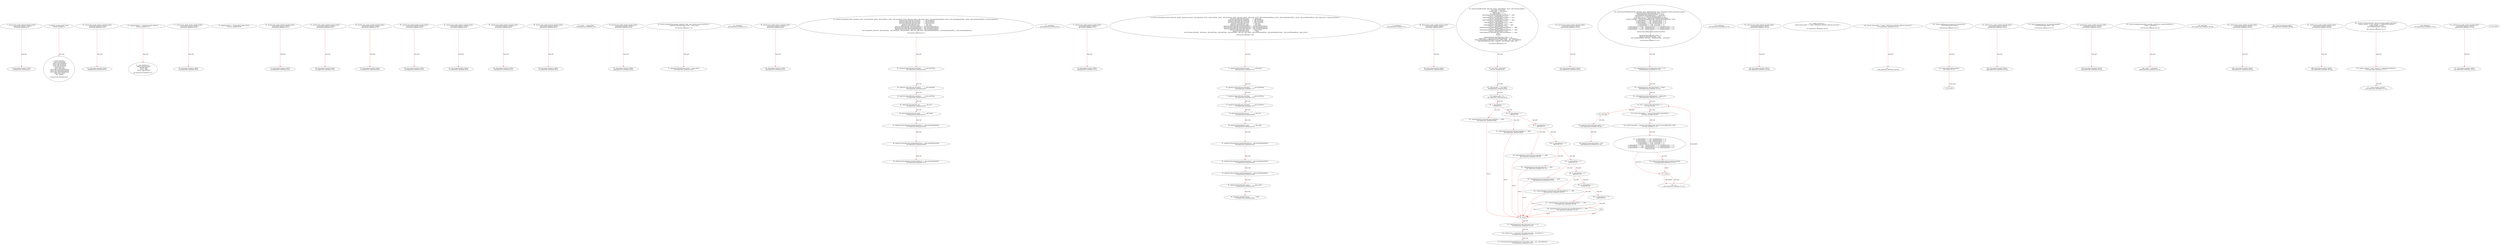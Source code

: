 digraph  {
13 [label="2_ function bug_unchk_send12() payable public{\n      msg.sender.transfer(1 ether);}\n13-function_definition-3-4", method="bug_unchk_send12()", type_label=function_definition];
18 [label="3_ msg.sender.transfer(1 ether);\n18-expression_statement-4-4", method="bug_unchk_send12()", type_label=expression_statement];
28 [label="4_ address payable public owner;\n28-new_variable-5-5", method="", type_label=new_variable];
33 [label="5_ struct GameInfo {\n    uint256 timestamp;\n    uint32 odd_homeTeam;\n    uint32 odd_drawTeam; \n    uint32 odd_awayTeam;\n    uint32 odd_over;\n    uint32 odd_under;\n    uint32 odd_homeTeamAndDraw;\n    uint32 odd_homeAndAwayTeam;\n    uint32 odd_awayTeamAndDraw;\n    uint8  open_status;\n    bool   isDone;\n  }\n33-expression_statement-6-18", method="GameInfo()", type_label=expression_statement];
79 [label="18_ function bug_unchk_send11() payable public{\n      msg.sender.transfer(1 ether);}\n79-function_definition-19-20", method="bug_unchk_send11()", type_label=function_definition];
84 [label="19_ msg.sender.transfer(1 ether);\n84-expression_statement-20-20", method="bug_unchk_send11()", type_label=expression_statement];
94 [label="20_ mapping(uint64 => GameInfo) public gameList;\n94-new_variable-21-21", method="", type_label=new_variable];
102 [label="21_ struct BetFixture {\n    address payable player;\n    uint256 stake;\n    uint32  odd;\n    uint16  selectedTeam;\n  }\n102-expression_statement-22-27", method="BetFixture()", type_label=expression_statement];
120 [label="27_ function bug_unchk_send1() payable public{\n      msg.sender.transfer(1 ether);}\n120-function_definition-28-29", method="bug_unchk_send1()", type_label=function_definition];
125 [label="28_ msg.sender.transfer(1 ether);\n125-expression_statement-29-29", method="bug_unchk_send1()", type_label=expression_statement];
135 [label="29_ mapping(uint64 => BetFixture[]) public betList;\n135-new_variable-30-30", method="", type_label=new_variable];
144 [label="30_ function bug_unchk_send23() payable public{\n      msg.sender.transfer(1 ether);}\n144-function_definition-31-32", method="bug_unchk_send23()", type_label=function_definition];
149 [label="31_ msg.sender.transfer(1 ether);\n149-expression_statement-32-32", method="bug_unchk_send23()", type_label=expression_statement];
165 [label="33_ function bug_unchk_send14() payable public{\n      msg.sender.transfer(1 ether);}\n165-function_definition-34-35", method="bug_unchk_send14()", type_label=function_definition];
170 [label="34_ msg.sender.transfer(1 ether);\n170-expression_statement-35-35", method="bug_unchk_send14()", type_label=expression_statement];
190 [label="36_ function bug_unchk_send30() payable public{\n      msg.sender.transfer(1 ether);}\n190-function_definition-37-38", method="bug_unchk_send30()", type_label=function_definition];
195 [label="37_ msg.sender.transfer(1 ether);\n195-expression_statement-38-38", method="bug_unchk_send30()", type_label=expression_statement];
215 [label="39_ function bug_unchk_send8() payable public{\n      msg.sender.transfer(1 ether);}\n215-function_definition-40-41", method="bug_unchk_send8()", type_label=function_definition];
220 [label="40_ msg.sender.transfer(1 ether);\n220-expression_statement-41-41", method="bug_unchk_send8()", type_label=expression_statement];
252 [label="42_ function bug_unchk_send27() payable public{\n      msg.sender.transfer(1 ether);}\n252-function_definition-43-44", method="bug_unchk_send27()", type_label=function_definition];
257 [label="43_ msg.sender.transfer(1 ether);\n257-expression_statement-44-44", method="bug_unchk_send27()", type_label=expression_statement];
313 [label="45_ function bug_unchk_send31() payable public{\n      msg.sender.transfer(1 ether);}\n313-function_definition-46-47", method="bug_unchk_send31()", type_label=function_definition];
318 [label="46_ msg.sender.transfer(1 ether);\n318-expression_statement-47-47", method="bug_unchk_send31()", type_label=expression_statement];
366 [label="48_ function bug_unchk_send13() payable public{\n      msg.sender.transfer(1 ether);}\n366-function_definition-49-50", method="bug_unchk_send13()", type_label=function_definition];
371 [label="49_ msg.sender.transfer(1 ether);\n371-expression_statement-50-50", method="bug_unchk_send13()", type_label=expression_statement];
397 [label="52_ owner   = msg.sender;\n397-expression_statement-53-53", method="", type_label=expression_statement];
403 [label="54_ function bug_unchk_send2() payable public{\n      msg.sender.transfer(1 ether);}\n403-function_definition-55-56", method="bug_unchk_send2()", type_label=function_definition];
408 [label="55_ msg.sender.transfer(1 ether);\n408-expression_statement-56-56", method="bug_unchk_send2()", type_label=expression_statement];
418 [label="56_ function setOpenStatus(uint64 _fixtureId, uint8 _open_status) external onlyOwner {\n    gameList[_fixtureId].open_status = _open_status;\n  }\n418-function_definition-57-59", method="setOpenStatus(uint64 _fixtureId,uint8 _open_status)", type_label=function_definition];
429 [label="56_ onlyOwner\n429-expression_statement-57-57", method="setOpenStatus(uint64 _fixtureId,uint8 _open_status)", type_label=expression_statement];
432 [label="57_ gameList[_fixtureId].open_status = _open_status;\n432-expression_statement-58-58", method="setOpenStatus(uint64 _fixtureId,uint8 _open_status)", type_label=expression_statement];
440 [label="59_ function bug_unchk_send17() payable public{\n      msg.sender.transfer(1 ether);}\n440-function_definition-60-61", method="bug_unchk_send17()", type_label=function_definition];
445 [label="60_ msg.sender.transfer(1 ether);\n445-expression_statement-61-61", method="bug_unchk_send17()", type_label=expression_statement];
455 [label="61_ function changeOdd (uint64 _fixtureId, uint32 _odd_homeTeam, uint32 _odd_drawTeam, uint32 _odd_awayTeam, uint32 _odd_over, uint32 _odd_under, uint32 _odd_homeTeamAndDraw, uint32 _odd_homeAndAwayTeam , uint32 _odd_awayTeamAndDraw ) external onlyOwner {\n    gameList[_fixtureId].odd_homeTeam        = _odd_homeTeam;\n    gameList[_fixtureId].odd_drawTeam        = _odd_drawTeam;\n    gameList[_fixtureId].odd_awayTeam        = _odd_awayTeam;\n    gameList[_fixtureId].odd_over            = _odd_over;\n    gameList[_fixtureId].odd_under           = _odd_under;\n    gameList[_fixtureId].odd_homeTeamAndDraw = _odd_homeTeamAndDraw;\n    gameList[_fixtureId].odd_homeAndAwayTeam = _odd_homeAndAwayTeam;\n    gameList[_fixtureId].odd_awayTeamAndDraw = _odd_awayTeamAndDraw;\n    emit ChangeOdd (_fixtureId, _odd_homeTeam, _odd_drawTeam, _odd_awayTeam, _odd_over, _odd_under, _odd_homeTeamAndDraw, _odd_homeAndAwayTeam , _odd_awayTeamAndDraw);\n  }\n455-function_definition-62-72", method="changeOdd(uint64 _fixtureId,uint32 _odd_homeTeam,uint32 _odd_drawTeam,uint32 _odd_awayTeam,uint32 _odd_over,uint32 _odd_under,uint32 _odd_homeTeamAndDraw,uint32 _odd_homeAndAwayTeam,uint32 _odd_awayTeamAndDraw)", type_label=function_definition];
494 [label="61_ onlyOwner\n494-expression_statement-62-62", method="changeOdd(uint64 _fixtureId,uint32 _odd_homeTeam,uint32 _odd_drawTeam,uint32 _odd_awayTeam,uint32 _odd_over,uint32 _odd_under,uint32 _odd_homeTeamAndDraw,uint32 _odd_homeAndAwayTeam,uint32 _odd_awayTeamAndDraw)", type_label=expression_statement];
497 [label="62_ gameList[_fixtureId].odd_homeTeam        = _odd_homeTeam;\n497-expression_statement-63-63", method="changeOdd(uint64 _fixtureId,uint32 _odd_homeTeam,uint32 _odd_drawTeam,uint32 _odd_awayTeam,uint32 _odd_over,uint32 _odd_under,uint32 _odd_homeTeamAndDraw,uint32 _odd_homeAndAwayTeam,uint32 _odd_awayTeamAndDraw)", type_label=expression_statement];
505 [label="63_ gameList[_fixtureId].odd_drawTeam        = _odd_drawTeam;\n505-expression_statement-64-64", method="changeOdd(uint64 _fixtureId,uint32 _odd_homeTeam,uint32 _odd_drawTeam,uint32 _odd_awayTeam,uint32 _odd_over,uint32 _odd_under,uint32 _odd_homeTeamAndDraw,uint32 _odd_homeAndAwayTeam,uint32 _odd_awayTeamAndDraw)", type_label=expression_statement];
513 [label="64_ gameList[_fixtureId].odd_awayTeam        = _odd_awayTeam;\n513-expression_statement-65-65", method="changeOdd(uint64 _fixtureId,uint32 _odd_homeTeam,uint32 _odd_drawTeam,uint32 _odd_awayTeam,uint32 _odd_over,uint32 _odd_under,uint32 _odd_homeTeamAndDraw,uint32 _odd_homeAndAwayTeam,uint32 _odd_awayTeamAndDraw)", type_label=expression_statement];
521 [label="65_ gameList[_fixtureId].odd_over            = _odd_over;\n521-expression_statement-66-66", method="changeOdd(uint64 _fixtureId,uint32 _odd_homeTeam,uint32 _odd_drawTeam,uint32 _odd_awayTeam,uint32 _odd_over,uint32 _odd_under,uint32 _odd_homeTeamAndDraw,uint32 _odd_homeAndAwayTeam,uint32 _odd_awayTeamAndDraw)", type_label=expression_statement];
529 [label="66_ gameList[_fixtureId].odd_under           = _odd_under;\n529-expression_statement-67-67", method="changeOdd(uint64 _fixtureId,uint32 _odd_homeTeam,uint32 _odd_drawTeam,uint32 _odd_awayTeam,uint32 _odd_over,uint32 _odd_under,uint32 _odd_homeTeamAndDraw,uint32 _odd_homeAndAwayTeam,uint32 _odd_awayTeamAndDraw)", type_label=expression_statement];
537 [label="67_ gameList[_fixtureId].odd_homeTeamAndDraw = _odd_homeTeamAndDraw;\n537-expression_statement-68-68", method="changeOdd(uint64 _fixtureId,uint32 _odd_homeTeam,uint32 _odd_drawTeam,uint32 _odd_awayTeam,uint32 _odd_over,uint32 _odd_under,uint32 _odd_homeTeamAndDraw,uint32 _odd_homeAndAwayTeam,uint32 _odd_awayTeamAndDraw)", type_label=expression_statement];
545 [label="68_ gameList[_fixtureId].odd_homeAndAwayTeam = _odd_homeAndAwayTeam;\n545-expression_statement-69-69", method="changeOdd(uint64 _fixtureId,uint32 _odd_homeTeam,uint32 _odd_drawTeam,uint32 _odd_awayTeam,uint32 _odd_over,uint32 _odd_under,uint32 _odd_homeTeamAndDraw,uint32 _odd_homeAndAwayTeam,uint32 _odd_awayTeamAndDraw)", type_label=expression_statement];
553 [label="69_ gameList[_fixtureId].odd_awayTeamAndDraw = _odd_awayTeamAndDraw;\n553-expression_statement-70-70", method="changeOdd(uint64 _fixtureId,uint32 _odd_homeTeam,uint32 _odd_drawTeam,uint32 _odd_awayTeam,uint32 _odd_over,uint32 _odd_under,uint32 _odd_homeTeamAndDraw,uint32 _odd_homeAndAwayTeam,uint32 _odd_awayTeamAndDraw)", type_label=expression_statement];
581 [label="72_ function bug_unchk_send3() payable public{\n      msg.sender.transfer(1 ether);}\n581-function_definition-73-74", method="bug_unchk_send3()", type_label=function_definition];
586 [label="73_ msg.sender.transfer(1 ether);\n586-expression_statement-74-74", method="bug_unchk_send3()", type_label=expression_statement];
596 [label="74_ function setGameInfo (uint64 _fixtureId, uint256 _timestamp, uint32 _odd_homeTeam, uint32 _odd_drawTeam, uint32 _odd_awayTeam, uint32 _odd_over, uint32 _odd_under, uint32 _odd_homeTeamAndDraw, uint32 _odd_homeAndAwayTeam , uint32 _odd_awayTeamAndDraw, uint8 _open_status ) external onlyOwner {\n    gameList[_fixtureId].timestamp           = _timestamp;\n    gameList[_fixtureId].odd_homeTeam        = _odd_homeTeam;\n    gameList[_fixtureId].odd_drawTeam        = _odd_drawTeam;\n    gameList[_fixtureId].odd_awayTeam        = _odd_awayTeam;\n    gameList[_fixtureId].odd_over            = _odd_over;\n    gameList[_fixtureId].odd_under           = _odd_under;\n    gameList[_fixtureId].odd_homeTeamAndDraw = _odd_homeTeamAndDraw;\n    gameList[_fixtureId].odd_homeAndAwayTeam = _odd_homeAndAwayTeam;\n    gameList[_fixtureId].odd_awayTeamAndDraw = _odd_awayTeamAndDraw;\n    gameList[_fixtureId].open_status         = _open_status;\n    gameList[_fixtureId].isDone              = false;\n    emit SetGame(_fixtureId, _timestamp, _odd_homeTeam, _odd_drawTeam, _odd_awayTeam, _odd_over, _odd_under, _odd_homeTeamAndDraw, _odd_homeAndAwayTeam , _odd_awayTeamAndDraw, _open_status);\n  }\n596-function_definition-75-88", method="setGameInfo(uint64 _fixtureId,uint256 _timestamp,uint32 _odd_homeTeam,uint32 _odd_drawTeam,uint32 _odd_awayTeam,uint32 _odd_over,uint32 _odd_under,uint32 _odd_homeTeamAndDraw,uint32 _odd_homeAndAwayTeam,uint32 _odd_awayTeamAndDraw,uint8 _open_status)", type_label=function_definition];
643 [label="74_ onlyOwner\n643-expression_statement-75-75", method="setGameInfo(uint64 _fixtureId,uint256 _timestamp,uint32 _odd_homeTeam,uint32 _odd_drawTeam,uint32 _odd_awayTeam,uint32 _odd_over,uint32 _odd_under,uint32 _odd_homeTeamAndDraw,uint32 _odd_homeAndAwayTeam,uint32 _odd_awayTeamAndDraw,uint8 _open_status)", type_label=expression_statement];
646 [label="75_ gameList[_fixtureId].timestamp           = _timestamp;\n646-expression_statement-76-76", method="setGameInfo(uint64 _fixtureId,uint256 _timestamp,uint32 _odd_homeTeam,uint32 _odd_drawTeam,uint32 _odd_awayTeam,uint32 _odd_over,uint32 _odd_under,uint32 _odd_homeTeamAndDraw,uint32 _odd_homeAndAwayTeam,uint32 _odd_awayTeamAndDraw,uint8 _open_status)", type_label=expression_statement];
654 [label="76_ gameList[_fixtureId].odd_homeTeam        = _odd_homeTeam;\n654-expression_statement-77-77", method="setGameInfo(uint64 _fixtureId,uint256 _timestamp,uint32 _odd_homeTeam,uint32 _odd_drawTeam,uint32 _odd_awayTeam,uint32 _odd_over,uint32 _odd_under,uint32 _odd_homeTeamAndDraw,uint32 _odd_homeAndAwayTeam,uint32 _odd_awayTeamAndDraw,uint8 _open_status)", type_label=expression_statement];
662 [label="77_ gameList[_fixtureId].odd_drawTeam        = _odd_drawTeam;\n662-expression_statement-78-78", method="setGameInfo(uint64 _fixtureId,uint256 _timestamp,uint32 _odd_homeTeam,uint32 _odd_drawTeam,uint32 _odd_awayTeam,uint32 _odd_over,uint32 _odd_under,uint32 _odd_homeTeamAndDraw,uint32 _odd_homeAndAwayTeam,uint32 _odd_awayTeamAndDraw,uint8 _open_status)", type_label=expression_statement];
670 [label="78_ gameList[_fixtureId].odd_awayTeam        = _odd_awayTeam;\n670-expression_statement-79-79", method="setGameInfo(uint64 _fixtureId,uint256 _timestamp,uint32 _odd_homeTeam,uint32 _odd_drawTeam,uint32 _odd_awayTeam,uint32 _odd_over,uint32 _odd_under,uint32 _odd_homeTeamAndDraw,uint32 _odd_homeAndAwayTeam,uint32 _odd_awayTeamAndDraw,uint8 _open_status)", type_label=expression_statement];
678 [label="79_ gameList[_fixtureId].odd_over            = _odd_over;\n678-expression_statement-80-80", method="setGameInfo(uint64 _fixtureId,uint256 _timestamp,uint32 _odd_homeTeam,uint32 _odd_drawTeam,uint32 _odd_awayTeam,uint32 _odd_over,uint32 _odd_under,uint32 _odd_homeTeamAndDraw,uint32 _odd_homeAndAwayTeam,uint32 _odd_awayTeamAndDraw,uint8 _open_status)", type_label=expression_statement];
686 [label="80_ gameList[_fixtureId].odd_under           = _odd_under;\n686-expression_statement-81-81", method="setGameInfo(uint64 _fixtureId,uint256 _timestamp,uint32 _odd_homeTeam,uint32 _odd_drawTeam,uint32 _odd_awayTeam,uint32 _odd_over,uint32 _odd_under,uint32 _odd_homeTeamAndDraw,uint32 _odd_homeAndAwayTeam,uint32 _odd_awayTeamAndDraw,uint8 _open_status)", type_label=expression_statement];
694 [label="81_ gameList[_fixtureId].odd_homeTeamAndDraw = _odd_homeTeamAndDraw;\n694-expression_statement-82-82", method="setGameInfo(uint64 _fixtureId,uint256 _timestamp,uint32 _odd_homeTeam,uint32 _odd_drawTeam,uint32 _odd_awayTeam,uint32 _odd_over,uint32 _odd_under,uint32 _odd_homeTeamAndDraw,uint32 _odd_homeAndAwayTeam,uint32 _odd_awayTeamAndDraw,uint8 _open_status)", type_label=expression_statement];
702 [label="82_ gameList[_fixtureId].odd_homeAndAwayTeam = _odd_homeAndAwayTeam;\n702-expression_statement-83-83", method="setGameInfo(uint64 _fixtureId,uint256 _timestamp,uint32 _odd_homeTeam,uint32 _odd_drawTeam,uint32 _odd_awayTeam,uint32 _odd_over,uint32 _odd_under,uint32 _odd_homeTeamAndDraw,uint32 _odd_homeAndAwayTeam,uint32 _odd_awayTeamAndDraw,uint8 _open_status)", type_label=expression_statement];
710 [label="83_ gameList[_fixtureId].odd_awayTeamAndDraw = _odd_awayTeamAndDraw;\n710-expression_statement-84-84", method="setGameInfo(uint64 _fixtureId,uint256 _timestamp,uint32 _odd_homeTeam,uint32 _odd_drawTeam,uint32 _odd_awayTeam,uint32 _odd_over,uint32 _odd_under,uint32 _odd_homeTeamAndDraw,uint32 _odd_homeAndAwayTeam,uint32 _odd_awayTeamAndDraw,uint8 _open_status)", type_label=expression_statement];
718 [label="84_ gameList[_fixtureId].open_status         = _open_status;\n718-expression_statement-85-85", method="setGameInfo(uint64 _fixtureId,uint256 _timestamp,uint32 _odd_homeTeam,uint32 _odd_drawTeam,uint32 _odd_awayTeam,uint32 _odd_over,uint32 _odd_under,uint32 _odd_homeTeamAndDraw,uint32 _odd_homeAndAwayTeam,uint32 _odd_awayTeamAndDraw,uint8 _open_status)", type_label=expression_statement];
726 [label="85_ gameList[_fixtureId].isDone              = false;\n726-expression_statement-86-86", method="setGameInfo(uint64 _fixtureId,uint256 _timestamp,uint32 _odd_homeTeam,uint32 _odd_drawTeam,uint32 _odd_awayTeam,uint32 _odd_over,uint32 _odd_under,uint32 _odd_homeTeamAndDraw,uint32 _odd_homeAndAwayTeam,uint32 _odd_awayTeamAndDraw,uint8 _open_status)", type_label=expression_statement];
759 [label="88_ function bug_unchk_send9() payable public{\n      msg.sender.transfer(1 ether);}\n759-function_definition-89-90", method="bug_unchk_send9()", type_label=function_definition];
764 [label="89_ msg.sender.transfer(1 ether);\n764-expression_statement-90-90", method="bug_unchk_send9()", type_label=expression_statement];
774 [label="90_ function placeBet(uint64 _fixtureId, uint16 _selectedTeam, uint32 _odd) external payable  {\n    uint stake = msg.value;\n    require(stake >= .001 ether);\n    require(_odd != 0 );\n    if (_selectedTeam == 1 ) {\n      require(gameList[_fixtureId].odd_homeTeam == _odd);\n    } else if ( _selectedTeam == 2) {\n      require(gameList[_fixtureId].odd_drawTeam == _odd);\n    } else if ( _selectedTeam == 3) {\n      require(gameList[_fixtureId].odd_awayTeam == _odd);\n    } else if ( _selectedTeam == 4) {\n      require(gameList[_fixtureId].odd_over == _odd);\n    } else if ( _selectedTeam == 5) {\n      require(gameList[_fixtureId].odd_under == _odd);\n    } else if ( _selectedTeam == 6) {\n      require(gameList[_fixtureId].odd_homeTeamAndDraw == _odd);\n    } else if ( _selectedTeam == 7) {\n      require(gameList[_fixtureId].odd_homeAndAwayTeam == _odd);\n    } else if ( _selectedTeam == 8) {\n      require(gameList[_fixtureId].odd_awayTeamAndDraw == _odd);\n    } else {\n      revert();\n    }\n    require(gameList[_fixtureId].open_status == 3);\n    require( now < ( gameList[_fixtureId].timestamp  - 10 minutes ) );\n    betList[_fixtureId].push(BetFixture( msg.sender, stake,  _odd, _selectedTeam));\n    emit NewStake(msg.sender, _fixtureId, _selectedTeam, stake, _odd );\n  }\n774-function_definition-91-118", method="placeBet(uint64 _fixtureId,uint16 _selectedTeam,uint32 _odd)", type_label=function_definition];
791 [label="91_ uint stake = msg.value;\n791-new_variable-92-92", method="placeBet(uint64 _fixtureId,uint16 _selectedTeam,uint32 _odd)", type_label=new_variable];
799 [label="92_ require(stake >= .001 ether);\n799-expression_statement-93-93", method="placeBet(uint64 _fixtureId,uint16 _selectedTeam,uint32 _odd)", type_label=expression_statement];
807 [label="93_ require(_odd != 0 );\n807-expression_statement-94-94", method="placeBet(uint64 _fixtureId,uint16 _selectedTeam,uint32 _odd)", type_label=expression_statement];
814 [label="94_ if__selectedTeam == 1\n814-if-95-113", method="placeBet(uint64 _fixtureId,uint16 _selectedTeam,uint32 _odd)", type_label=if];
2270 [label="94_ end_if", method="placeBet(uint64 _fixtureId,uint16 _selectedTeam,uint32 _odd)", type_label=end_if];
819 [label="95_ require(gameList[_fixtureId].odd_homeTeam == _odd);\n819-expression_statement-96-96", method="placeBet(uint64 _fixtureId,uint16 _selectedTeam,uint32 _odd)", type_label=expression_statement];
830 [label="96_ if__selectedTeam == 2\n830-if-97-113", method="placeBet(uint64 _fixtureId,uint16 _selectedTeam,uint32 _odd)", type_label=if];
835 [label="97_ require(gameList[_fixtureId].odd_drawTeam == _odd);\n835-expression_statement-98-98", method="placeBet(uint64 _fixtureId,uint16 _selectedTeam,uint32 _odd)", type_label=expression_statement];
846 [label="98_ if__selectedTeam == 3\n846-if-99-113", method="placeBet(uint64 _fixtureId,uint16 _selectedTeam,uint32 _odd)", type_label=if];
851 [label="99_ require(gameList[_fixtureId].odd_awayTeam == _odd);\n851-expression_statement-100-100", method="placeBet(uint64 _fixtureId,uint16 _selectedTeam,uint32 _odd)", type_label=expression_statement];
862 [label="100_ if__selectedTeam == 4\n862-if-101-113", method="placeBet(uint64 _fixtureId,uint16 _selectedTeam,uint32 _odd)", type_label=if];
867 [label="101_ require(gameList[_fixtureId].odd_over == _odd);\n867-expression_statement-102-102", method="placeBet(uint64 _fixtureId,uint16 _selectedTeam,uint32 _odd)", type_label=expression_statement];
878 [label="102_ if__selectedTeam == 5\n878-if-103-113", method="placeBet(uint64 _fixtureId,uint16 _selectedTeam,uint32 _odd)", type_label=if];
883 [label="103_ require(gameList[_fixtureId].odd_under == _odd);\n883-expression_statement-104-104", method="placeBet(uint64 _fixtureId,uint16 _selectedTeam,uint32 _odd)", type_label=expression_statement];
894 [label="104_ if__selectedTeam == 6\n894-if-105-113", method="placeBet(uint64 _fixtureId,uint16 _selectedTeam,uint32 _odd)", type_label=if];
899 [label="105_ require(gameList[_fixtureId].odd_homeTeamAndDraw == _odd);\n899-expression_statement-106-106", method="placeBet(uint64 _fixtureId,uint16 _selectedTeam,uint32 _odd)", type_label=expression_statement];
910 [label="106_ if__selectedTeam == 7\n910-if-107-113", method="placeBet(uint64 _fixtureId,uint16 _selectedTeam,uint32 _odd)", type_label=if];
915 [label="107_ require(gameList[_fixtureId].odd_homeAndAwayTeam == _odd);\n915-expression_statement-108-108", method="placeBet(uint64 _fixtureId,uint16 _selectedTeam,uint32 _odd)", type_label=expression_statement];
926 [label="108_ if__selectedTeam == 8\n926-if-109-113", method="placeBet(uint64 _fixtureId,uint16 _selectedTeam,uint32 _odd)", type_label=if];
931 [label="109_ require(gameList[_fixtureId].odd_awayTeamAndDraw == _odd);\n931-expression_statement-110-110", method="placeBet(uint64 _fixtureId,uint16 _selectedTeam,uint32 _odd)", type_label=expression_statement];
945 [label="113_ require(gameList[_fixtureId].open_status == 3);\n945-expression_statement-114-114", method="placeBet(uint64 _fixtureId,uint16 _selectedTeam,uint32 _odd)", type_label=expression_statement];
956 [label="114_ require( now < ( gameList[_fixtureId].timestamp  - 10 minutes ) );\n956-expression_statement-115-115", method="placeBet(uint64 _fixtureId,uint16 _selectedTeam,uint32 _odd)", type_label=expression_statement];
971 [label="115_ betList[_fixtureId].push(BetFixture( msg.sender, stake,  _odd, _selectedTeam));\n971-expression_statement-116-116", method="placeBet(uint64 _fixtureId,uint16 _selectedTeam,uint32 _odd)", type_label=expression_statement];
1005 [label="118_ function bug_unchk_send25() payable public{\n      msg.sender.transfer(1 ether);}\n1005-function_definition-119-120", method="bug_unchk_send25()", type_label=function_definition];
1010 [label="119_ msg.sender.transfer(1 ether);\n1010-expression_statement-120-120", method="bug_unchk_send25()", type_label=expression_statement];
1020 [label="120_ function givePrizeMoney(uint64 _fixtureId, uint8 _homeDrawAway, uint8 _overUnder) external onlyOwner payable {\n    require(gameList[_fixtureId].open_status == 3);\n    require(gameList[_fixtureId].isDone == false);\n    require(betList[_fixtureId][0].player != address(0) );\n    for (uint i= 0 ; i < betList[_fixtureId].length; i++){\n      uint16 selectedTeam = betList[_fixtureId][i].selectedTeam;\n      uint256 returnEth = (betList[_fixtureId][i].stake * betList[_fixtureId][i].odd) / 1000 ;\n      if ( (selectedTeam == 1 && _homeDrawAway == 1) \n        || (selectedTeam == 2 && _homeDrawAway == 2) \n        || (selectedTeam == 3 && _homeDrawAway == 3) \n        || (selectedTeam == 4 && _overUnder == 1) \n        || (selectedTeam == 5 && _overUnder == 2) \n        || (selectedTeam == 6 && ( _homeDrawAway == 1 || _homeDrawAway == 2) )\n        || (selectedTeam == 7 && ( _homeDrawAway == 1 || _homeDrawAway == 3) )\n        || (selectedTeam == 8 && ( _homeDrawAway == 3 || _homeDrawAway == 2) ) \n        ){ \n        betList[_fixtureId][i].player.transfer(returnEth);\n      }\n    }\n    gameList[_fixtureId].open_status = 5;\n    gameList[_fixtureId].isDone = true;  \n    emit GivePrizeMoney( _fixtureId,  _homeDrawAway,  _overUnder);\n  }\n1020-function_definition-121-143", method="givePrizeMoney(uint64 _fixtureId,uint8 _homeDrawAway,uint8 _overUnder)", type_label=function_definition];
1035 [label="120_ onlyOwner\n1035-expression_statement-121-121", method="givePrizeMoney(uint64 _fixtureId,uint8 _homeDrawAway,uint8 _overUnder)", type_label=expression_statement];
1039 [label="121_ require(gameList[_fixtureId].open_status == 3);\n1039-expression_statement-122-122", method="givePrizeMoney(uint64 _fixtureId,uint8 _homeDrawAway,uint8 _overUnder)", type_label=expression_statement];
1050 [label="122_ require(gameList[_fixtureId].isDone == false);\n1050-expression_statement-123-123", method="givePrizeMoney(uint64 _fixtureId,uint8 _homeDrawAway,uint8 _overUnder)", type_label=expression_statement];
1062 [label="123_ require(betList[_fixtureId][0].player != address(0) );\n1062-expression_statement-124-124", method="givePrizeMoney(uint64 _fixtureId,uint8 _homeDrawAway,uint8 _overUnder)", type_label=expression_statement];
1077 [label="124_ for(i < betList[_fixtureId].length;;i++)\n1077-for-125-139", method="givePrizeMoney(uint64 _fixtureId,uint8 _homeDrawAway,uint8 _overUnder)", type_label=for];
2533 [label="124_ end_loop", method="givePrizeMoney(uint64 _fixtureId,uint8 _homeDrawAway,uint8 _overUnder)", type_label=end_loop];
1092 [label="124_ i++\n1092-expression_statement-125-125", method="givePrizeMoney(uint64 _fixtureId,uint8 _homeDrawAway,uint8 _overUnder)", type_label=expression_statement];
1095 [label="125_ uint16 selectedTeam = betList[_fixtureId][i].selectedTeam;\n1095-new_variable-126-126", method="givePrizeMoney(uint64 _fixtureId,uint8 _homeDrawAway,uint8 _overUnder)", type_label=new_variable];
1107 [label="126_ uint256 returnEth = (betList[_fixtureId][i].stake * betList[_fixtureId][i].odd) / 1000 ;\n1107-new_variable-127-127", method="givePrizeMoney(uint64 _fixtureId,uint8 _homeDrawAway,uint8 _overUnder)", type_label=new_variable];
1130 [label="127_ if_(selectedTeam == 1 && _homeDrawAway == 1) \n        || (selectedTeam == 2 && _homeDrawAway == 2) \n        || (selectedTeam == 3 && _homeDrawAway == 3) \n        || (selectedTeam == 4 && _overUnder == 1) \n        || (selectedTeam == 5 && _overUnder == 2) \n        || (selectedTeam == 6 && ( _homeDrawAway == 1 || _homeDrawAway == 2) )\n        || (selectedTeam == 7 && ( _homeDrawAway == 1 || _homeDrawAway == 3) )\n        || (selectedTeam == 8 && ( _homeDrawAway == 3 || _homeDrawAway == 2) )\n1130-if-128-138", method="givePrizeMoney(uint64 _fixtureId,uint8 _homeDrawAway,uint8 _overUnder)", type_label=if];
2586 [label="127_ end_if", method="givePrizeMoney(uint64 _fixtureId,uint8 _homeDrawAway,uint8 _overUnder)", type_label=end_if];
1218 [label="136_ betList[_fixtureId][i].player.transfer(returnEth);\n1218-expression_statement-137-137", method="givePrizeMoney(uint64 _fixtureId,uint8 _homeDrawAway,uint8 _overUnder)", type_label=expression_statement];
1231 [label="139_ gameList[_fixtureId].open_status = 5;\n1231-expression_statement-140-140", method="givePrizeMoney(uint64 _fixtureId,uint8 _homeDrawAway,uint8 _overUnder)", type_label=expression_statement];
1239 [label="140_ gameList[_fixtureId].isDone = true;\n1239-expression_statement-141-141", method="givePrizeMoney(uint64 _fixtureId,uint8 _homeDrawAway,uint8 _overUnder)", type_label=expression_statement];
1256 [label="143_ function bug_unchk_send19() payable public{\n      msg.sender.transfer(1 ether);}\n1256-function_definition-144-145", method="bug_unchk_send19()", type_label=function_definition];
1261 [label="144_ msg.sender.transfer(1 ether);\n1261-expression_statement-145-145", method="bug_unchk_send19()", type_label=expression_statement];
1271 [label="145_ modifier onlyOwner {\n    require (msg.sender == owner, \"OnlyOwner methods called by non-owner.\");\n    _;\n  }\n1271-expression_statement-146-149", method="", type_label=expression_statement];
1274 [label="146_ require (msg.sender == owner, \"OnlyOwner methods called by non-owner.\");\n1274-expression_statement-147-147", method="", type_label=expression_statement];
1286 [label="147_ _;\n1286-expression_statement-148-148", method="", type_label=expression_statement];
1288 [label="149_ function getBalance() external view returns(uint){\n    return address(this).balance;\n  }\n1288-function_definition-150-152", method="getBalance()", type_label=function_definition];
1297 [label="150_ return address(this).balance;\n1297-return-151-151", method="getBalance()", type_label=return];
1303 [label="152_ function bug_unchk_send26() payable public{\n      msg.sender.transfer(1 ether);}\n1303-function_definition-153-154", method="bug_unchk_send26()", type_label=function_definition];
1308 [label="153_ msg.sender.transfer(1 ether);\n1308-expression_statement-154-154", method="bug_unchk_send26()", type_label=expression_statement];
1318 [label="154_ function deposit(uint256 _eth) external payable{\n    emit Deposit(msg.sender, _eth);\n  }\n1318-function_definition-155-157", method="deposit(uint256 _eth)", type_label=function_definition];
1335 [label="157_ function bug_unchk_send20() payable public{\n      msg.sender.transfer(1 ether);}\n1335-function_definition-158-159", method="bug_unchk_send20()", type_label=function_definition];
1340 [label="158_ msg.sender.transfer(1 ether);\n1340-expression_statement-159-159", method="bug_unchk_send20()", type_label=expression_statement];
1350 [label="159_ function changeOwner(address payable _newOwner ) external onlyOwner {\n    owner = _newOwner;\n  }\n1350-function_definition-160-162", method="changeOwner(address payable _newOwner)", type_label=function_definition];
1357 [label="159_ onlyOwner\n1357-expression_statement-160-160", method="changeOwner(address payable _newOwner)", type_label=expression_statement];
1360 [label="160_ owner = _newOwner;\n1360-expression_statement-161-161", method="changeOwner(address payable _newOwner)", type_label=expression_statement];
1364 [label="162_ function bug_unchk_send32() payable public{\n      msg.sender.transfer(1 ether);}\n1364-function_definition-163-164", method="bug_unchk_send32()", type_label=function_definition];
1369 [label="163_ msg.sender.transfer(1 ether);\n1369-expression_statement-164-164", method="bug_unchk_send32()", type_label=expression_statement];
1383 [label="165_ owner.transfer(msg.value);\n1383-expression_statement-166-166", method="", type_label=expression_statement];
1392 [label="167_ function bug_unchk_send4() payable public{\n      msg.sender.transfer(1 ether);}\n1392-function_definition-168-169", method="bug_unchk_send4()", type_label=function_definition];
1397 [label="168_ msg.sender.transfer(1 ether);\n1397-expression_statement-169-169", method="bug_unchk_send4()", type_label=expression_statement];
1407 [label="169_ function withdraw(uint256 _amount) external payable onlyOwner {\n    require(_amount > 0 && _amount <= address(this).balance );\n    owner.transfer(_amount);\n    emit Withdraw(owner, _amount);\n  }\n1407-function_definition-170-174", method="withdraw(uint256 _amount)", type_label=function_definition];
1415 [label="169_ onlyOwner\n1415-expression_statement-170-170", method="withdraw(uint256 _amount)", type_label=expression_statement];
1418 [label="170_ require(_amount > 0 && _amount <= address(this).balance );\n1418-expression_statement-171-171", method="withdraw(uint256 _amount)", type_label=expression_statement];
1433 [label="171_ owner.transfer(_amount);\n1433-expression_statement-172-172", method="withdraw(uint256 _amount)", type_label=expression_statement];
1446 [label="174_ function bug_unchk_send7() payable public{\n      msg.sender.transfer(1 ether);}\n1446-function_definition-175-176", method="bug_unchk_send7()", type_label=function_definition];
1451 [label="175_ msg.sender.transfer(1 ether);\n1451-expression_statement-176-176", method="bug_unchk_send7()", type_label=expression_statement];
1 [label="0_ start_node", method="", type_label=start];
2 [label="0_ exit_node", method="", type_label=exit];
943;
13 -> 18  [color=red, controlflow_type=next_line, edge_type=CFG_edge, key=0, label=next_line];
28 -> 33  [color=red, controlflow_type=next_line, edge_type=CFG_edge, key=0, label=next_line];
79 -> 84  [color=red, controlflow_type=next_line, edge_type=CFG_edge, key=0, label=next_line];
94 -> 102  [color=red, controlflow_type=next_line, edge_type=CFG_edge, key=0, label=next_line];
120 -> 125  [color=red, controlflow_type=next_line, edge_type=CFG_edge, key=0, label=next_line];
144 -> 149  [color=red, controlflow_type=next_line, edge_type=CFG_edge, key=0, label=next_line];
165 -> 170  [color=red, controlflow_type=next_line, edge_type=CFG_edge, key=0, label=next_line];
190 -> 195  [color=red, controlflow_type=next_line, edge_type=CFG_edge, key=0, label=next_line];
215 -> 220  [color=red, controlflow_type=next_line, edge_type=CFG_edge, key=0, label=next_line];
252 -> 257  [color=red, controlflow_type=next_line, edge_type=CFG_edge, key=0, label=next_line];
313 -> 318  [color=red, controlflow_type=next_line, edge_type=CFG_edge, key=0, label=next_line];
366 -> 371  [color=red, controlflow_type=next_line, edge_type=CFG_edge, key=0, label=next_line];
403 -> 408  [color=red, controlflow_type=next_line, edge_type=CFG_edge, key=0, label=next_line];
418 -> 432  [color=red, controlflow_type=next_line, edge_type=CFG_edge, key=0, label=next_line];
440 -> 445  [color=red, controlflow_type=next_line, edge_type=CFG_edge, key=0, label=next_line];
455 -> 497  [color=red, controlflow_type=next_line, edge_type=CFG_edge, key=0, label=next_line];
497 -> 505  [color=red, controlflow_type=next_line, edge_type=CFG_edge, key=0, label=next_line];
505 -> 513  [color=red, controlflow_type=next_line, edge_type=CFG_edge, key=0, label=next_line];
513 -> 521  [color=red, controlflow_type=next_line, edge_type=CFG_edge, key=0, label=next_line];
521 -> 529  [color=red, controlflow_type=next_line, edge_type=CFG_edge, key=0, label=next_line];
529 -> 537  [color=red, controlflow_type=next_line, edge_type=CFG_edge, key=0, label=next_line];
537 -> 545  [color=red, controlflow_type=next_line, edge_type=CFG_edge, key=0, label=next_line];
545 -> 553  [color=red, controlflow_type=next_line, edge_type=CFG_edge, key=0, label=next_line];
581 -> 586  [color=red, controlflow_type=next_line, edge_type=CFG_edge, key=0, label=next_line];
596 -> 646  [color=red, controlflow_type=next_line, edge_type=CFG_edge, key=0, label=next_line];
646 -> 654  [color=red, controlflow_type=next_line, edge_type=CFG_edge, key=0, label=next_line];
654 -> 662  [color=red, controlflow_type=next_line, edge_type=CFG_edge, key=0, label=next_line];
662 -> 670  [color=red, controlflow_type=next_line, edge_type=CFG_edge, key=0, label=next_line];
670 -> 678  [color=red, controlflow_type=next_line, edge_type=CFG_edge, key=0, label=next_line];
678 -> 686  [color=red, controlflow_type=next_line, edge_type=CFG_edge, key=0, label=next_line];
686 -> 694  [color=red, controlflow_type=next_line, edge_type=CFG_edge, key=0, label=next_line];
694 -> 702  [color=red, controlflow_type=next_line, edge_type=CFG_edge, key=0, label=next_line];
702 -> 710  [color=red, controlflow_type=next_line, edge_type=CFG_edge, key=0, label=next_line];
710 -> 718  [color=red, controlflow_type=next_line, edge_type=CFG_edge, key=0, label=next_line];
718 -> 726  [color=red, controlflow_type=next_line, edge_type=CFG_edge, key=0, label=next_line];
759 -> 764  [color=red, controlflow_type=next_line, edge_type=CFG_edge, key=0, label=next_line];
774 -> 791  [color=red, controlflow_type=next_line, edge_type=CFG_edge, key=0, label=next_line];
791 -> 799  [color=red, controlflow_type=next_line, edge_type=CFG_edge, key=0, label=next_line];
799 -> 807  [color=red, controlflow_type=next_line, edge_type=CFG_edge, key=0, label=next_line];
807 -> 814  [color=red, controlflow_type=next_line, edge_type=CFG_edge, key=0, label=next_line];
814 -> 819  [color=red, controlflow_type=pos_next, edge_type=CFG_edge, key=0, label=pos_next];
814 -> 830  [color=red, controlflow_type=neg_next, edge_type=CFG_edge, key=0, label=neg_next];
2270 -> 945  [color=red, controlflow_type=next_line, edge_type=CFG_edge, key=0, label=next_line];
819 -> 2270  [color=red, controlflow_type=end_if, edge_type=CFG_edge, key=0, label=end_if];
830 -> 835  [color=red, controlflow_type=pos_next, edge_type=CFG_edge, key=0, label=pos_next];
830 -> 846  [color=red, controlflow_type=neg_next, edge_type=CFG_edge, key=0, label=neg_next];
835 -> 2270  [color=red, controlflow_type=end_if, edge_type=CFG_edge, key=0, label=end_if];
846 -> 851  [color=red, controlflow_type=pos_next, edge_type=CFG_edge, key=0, label=pos_next];
846 -> 862  [color=red, controlflow_type=neg_next, edge_type=CFG_edge, key=0, label=neg_next];
851 -> 2270  [color=red, controlflow_type=end_if, edge_type=CFG_edge, key=0, label=end_if];
862 -> 867  [color=red, controlflow_type=pos_next, edge_type=CFG_edge, key=0, label=pos_next];
862 -> 878  [color=red, controlflow_type=neg_next, edge_type=CFG_edge, key=0, label=neg_next];
867 -> 2270  [color=red, controlflow_type=end_if, edge_type=CFG_edge, key=0, label=end_if];
878 -> 883  [color=red, controlflow_type=pos_next, edge_type=CFG_edge, key=0, label=pos_next];
878 -> 894  [color=red, controlflow_type=neg_next, edge_type=CFG_edge, key=0, label=neg_next];
883 -> 2270  [color=red, controlflow_type=end_if, edge_type=CFG_edge, key=0, label=end_if];
894 -> 899  [color=red, controlflow_type=pos_next, edge_type=CFG_edge, key=0, label=pos_next];
894 -> 910  [color=red, controlflow_type=neg_next, edge_type=CFG_edge, key=0, label=neg_next];
899 -> 2270  [color=red, controlflow_type=end_if, edge_type=CFG_edge, key=0, label=end_if];
910 -> 915  [color=red, controlflow_type=pos_next, edge_type=CFG_edge, key=0, label=pos_next];
910 -> 926  [color=red, controlflow_type=neg_next, edge_type=CFG_edge, key=0, label=neg_next];
915 -> 2270  [color=red, controlflow_type=end_if, edge_type=CFG_edge, key=0, label=end_if];
926 -> 931  [color=red, controlflow_type=pos_next, edge_type=CFG_edge, key=0, label=pos_next];
931 -> 2270  [color=red, controlflow_type=end_if, edge_type=CFG_edge, key=0, label=end_if];
945 -> 956  [color=red, controlflow_type=next_line, edge_type=CFG_edge, key=0, label=next_line];
956 -> 971  [color=red, controlflow_type=next_line, edge_type=CFG_edge, key=0, label=next_line];
1005 -> 1010  [color=red, controlflow_type=next_line, edge_type=CFG_edge, key=0, label=next_line];
1020 -> 1039  [color=red, controlflow_type=next_line, edge_type=CFG_edge, key=0, label=next_line];
1039 -> 1050  [color=red, controlflow_type=next_line, edge_type=CFG_edge, key=0, label=next_line];
1050 -> 1062  [color=red, controlflow_type=next_line, edge_type=CFG_edge, key=0, label=next_line];
1062 -> 1077  [color=red, controlflow_type=next_line, edge_type=CFG_edge, key=0, label=next_line];
1077 -> 1095  [color=red, controlflow_type=pos_next, edge_type=CFG_edge, key=0, label=pos_next];
1077 -> 2533  [color=red, controlflow_type=neg_next, edge_type=CFG_edge, key=0, label=neg_next];
2533 -> 1231  [color=red, controlflow_type=next_line, edge_type=CFG_edge, key=0, label=next_line];
1092 -> 1077  [color=red, controlflow_type=loop_update, edge_type=CFG_edge, key=0, label=loop_update];
1095 -> 1107  [color=red, controlflow_type=next_line, edge_type=CFG_edge, key=0, label=next_line];
1107 -> 1130  [color=red, controlflow_type=next_line, edge_type=CFG_edge, key=0, label=next_line];
1130 -> 1218  [color=red, controlflow_type=pos_next, edge_type=CFG_edge, key=0, label=pos_next];
1130 -> 2586  [color=red, controlflow_type=neg_next, edge_type=CFG_edge, key=0, label=neg_next];
2586 -> 1092  [color=red, controlflow_type=loop_update, edge_type=CFG_edge, key=0, label=loop_update];
2586 -> 1092  [color=red, controlflow_type=next_line, edge_type=CFG_edge, key=1, label=next_line];
1218 -> 2586  [color=red, controlflow_type=end_if, edge_type=CFG_edge, key=0, label=end_if];
1231 -> 1239  [color=red, controlflow_type=next_line, edge_type=CFG_edge, key=0, label=next_line];
1256 -> 1261  [color=red, controlflow_type=next_line, edge_type=CFG_edge, key=0, label=next_line];
1274 -> 1286  [color=red, controlflow_type=next_line, edge_type=CFG_edge, key=0, label=next_line];
1288 -> 1297  [color=red, controlflow_type=next_line, edge_type=CFG_edge, key=0, label=next_line];
1297 -> 2  [color=red, controlflow_type=return_exit, edge_type=CFG_edge, key=0, label=return_exit];
1303 -> 1308  [color=red, controlflow_type=next_line, edge_type=CFG_edge, key=0, label=next_line];
1335 -> 1340  [color=red, controlflow_type=next_line, edge_type=CFG_edge, key=0, label=next_line];
1350 -> 1360  [color=red, controlflow_type=next_line, edge_type=CFG_edge, key=0, label=next_line];
1364 -> 1369  [color=red, controlflow_type=next_line, edge_type=CFG_edge, key=0, label=next_line];
1392 -> 1397  [color=red, controlflow_type=next_line, edge_type=CFG_edge, key=0, label=next_line];
1407 -> 1418  [color=red, controlflow_type=next_line, edge_type=CFG_edge, key=0, label=next_line];
1418 -> 1433  [color=red, controlflow_type=next_line, edge_type=CFG_edge, key=0, label=next_line];
1446 -> 1451  [color=red, controlflow_type=next_line, edge_type=CFG_edge, key=0, label=next_line];
943 -> 2270  [color=red, controlflow_type=end_if, edge_type=CFG_edge, key=0, label=end_if];
}
